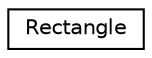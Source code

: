 digraph "Graphical Class Hierarchy"
{
  edge [fontname="Helvetica",fontsize="10",labelfontname="Helvetica",labelfontsize="10"];
  node [fontname="Helvetica",fontsize="10",shape=record];
  rankdir="LR";
  Node1 [label="Rectangle",height=0.2,width=0.4,color="black", fillcolor="white", style="filled",URL="$class_rectangle.html"];
}
